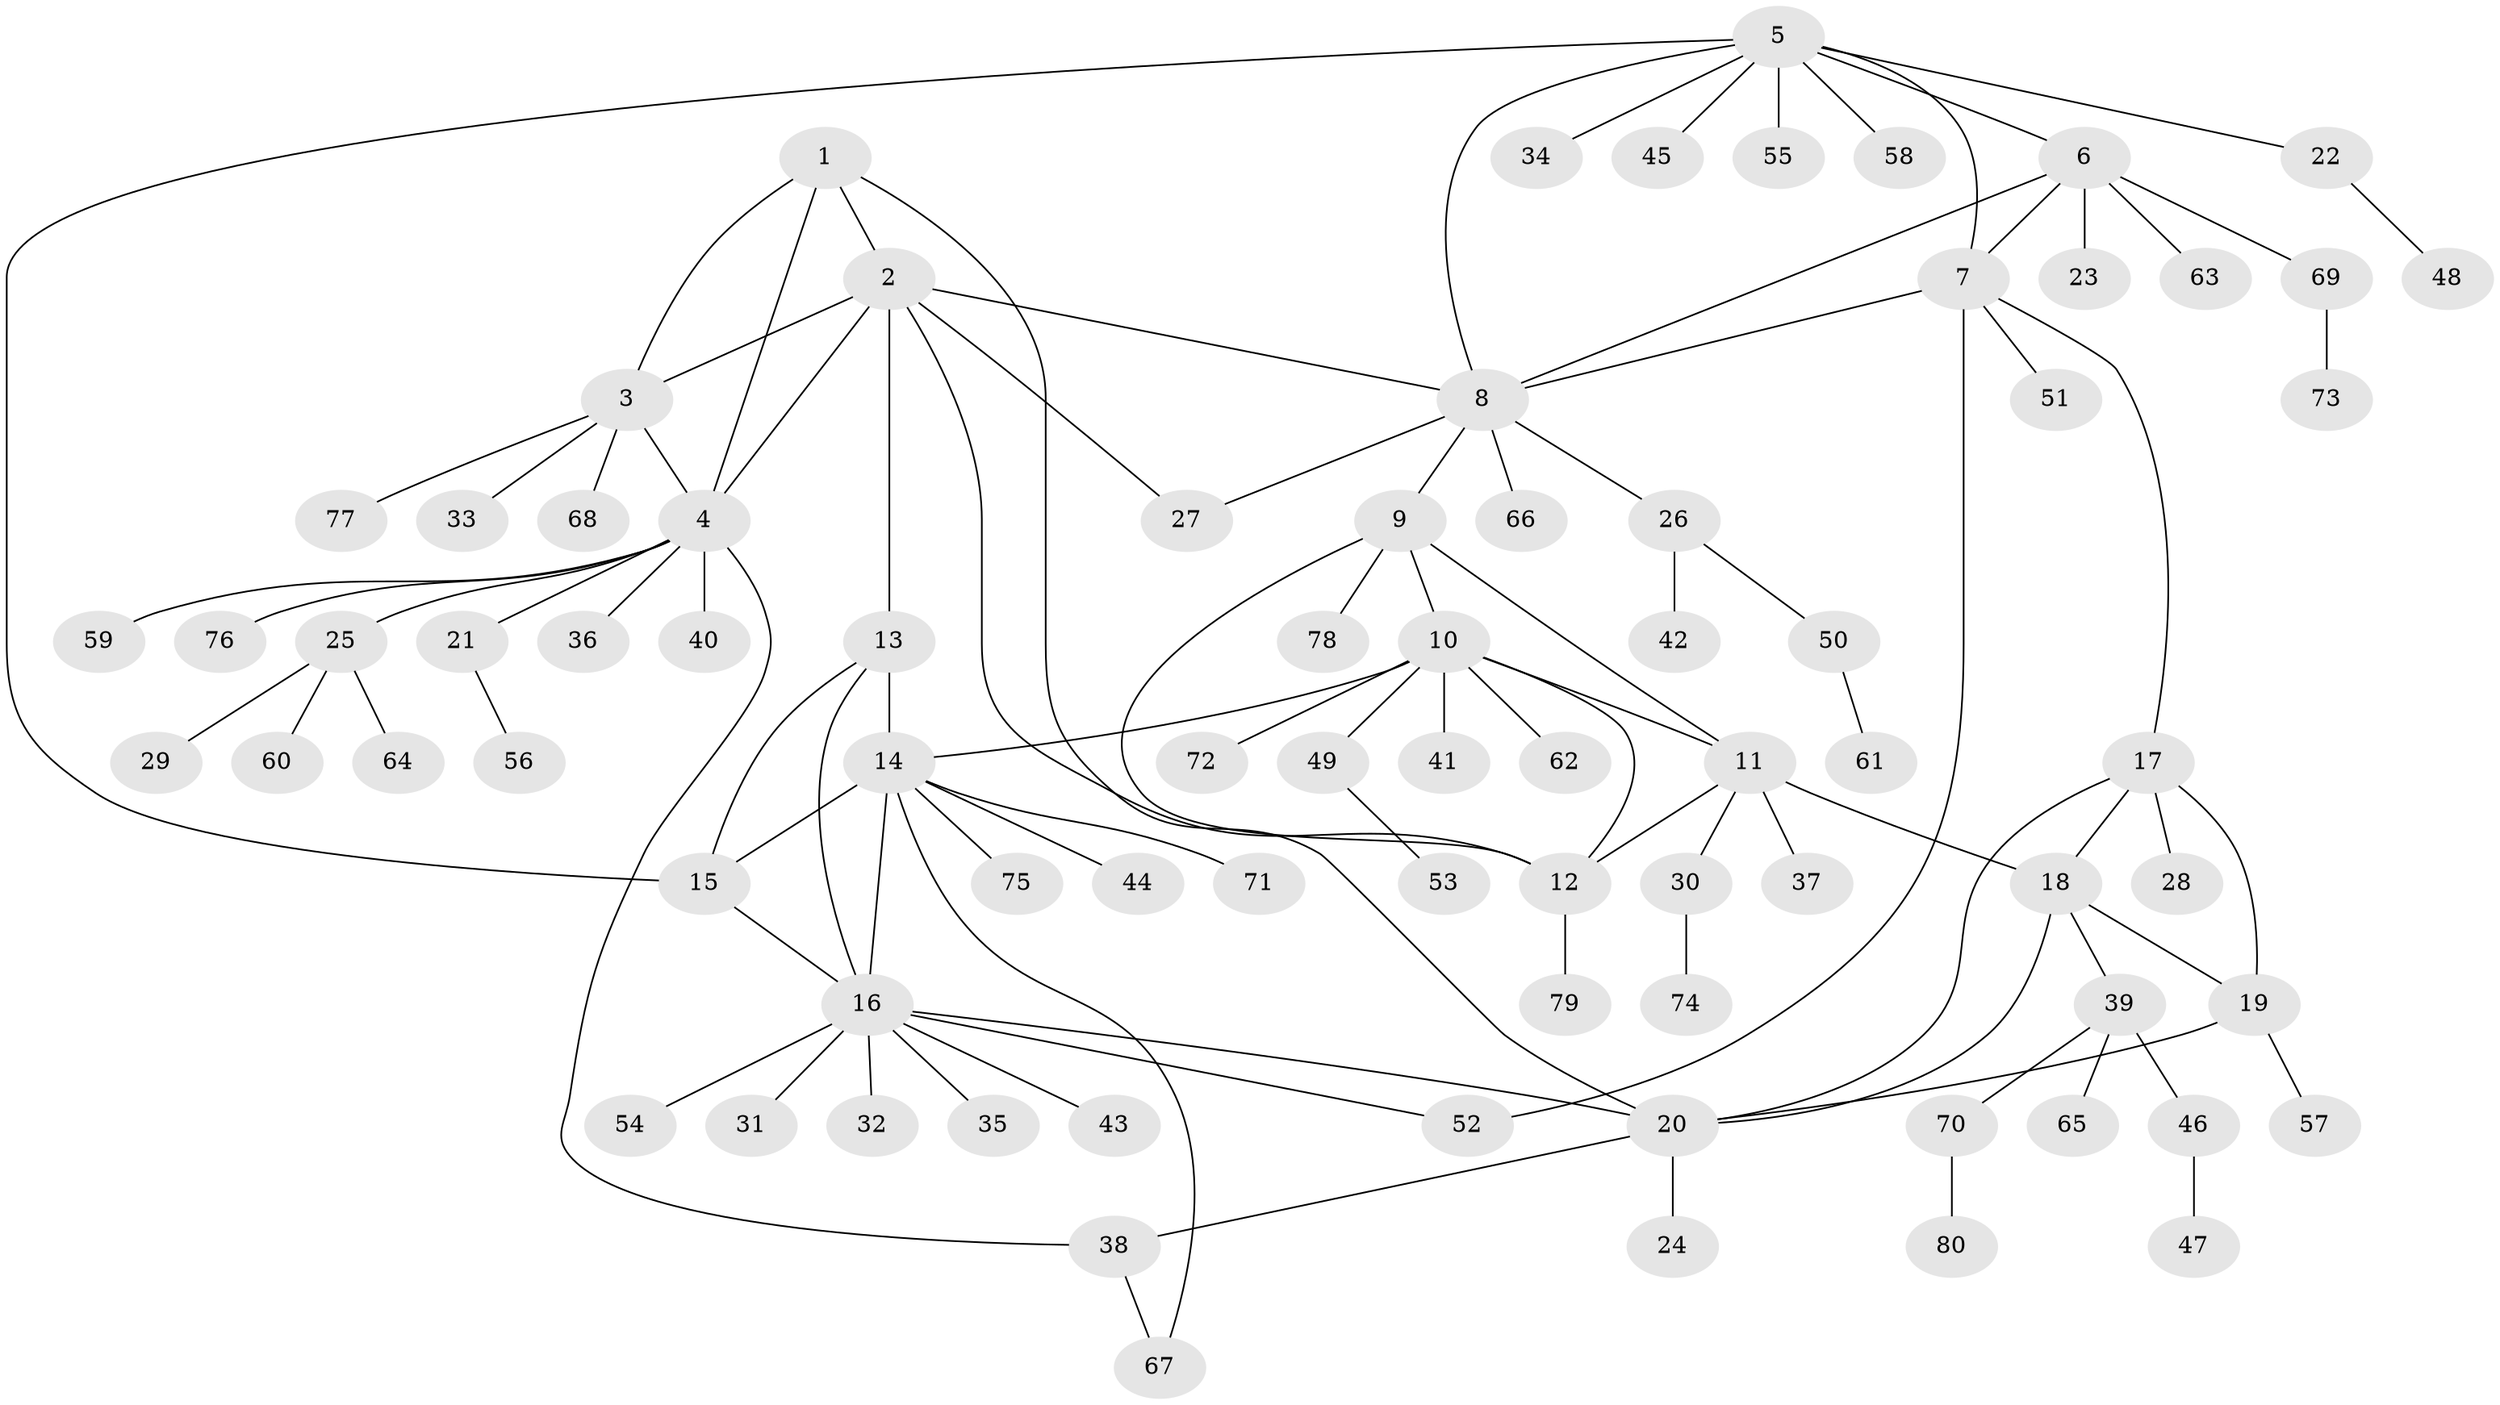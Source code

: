 // coarse degree distribution, {6: 0.041666666666666664, 8: 0.08333333333333333, 10: 0.041666666666666664, 4: 0.041666666666666664, 1: 0.75, 2: 0.041666666666666664}
// Generated by graph-tools (version 1.1) at 2025/19/03/04/25 18:19:31]
// undirected, 80 vertices, 104 edges
graph export_dot {
graph [start="1"]
  node [color=gray90,style=filled];
  1;
  2;
  3;
  4;
  5;
  6;
  7;
  8;
  9;
  10;
  11;
  12;
  13;
  14;
  15;
  16;
  17;
  18;
  19;
  20;
  21;
  22;
  23;
  24;
  25;
  26;
  27;
  28;
  29;
  30;
  31;
  32;
  33;
  34;
  35;
  36;
  37;
  38;
  39;
  40;
  41;
  42;
  43;
  44;
  45;
  46;
  47;
  48;
  49;
  50;
  51;
  52;
  53;
  54;
  55;
  56;
  57;
  58;
  59;
  60;
  61;
  62;
  63;
  64;
  65;
  66;
  67;
  68;
  69;
  70;
  71;
  72;
  73;
  74;
  75;
  76;
  77;
  78;
  79;
  80;
  1 -- 2;
  1 -- 3;
  1 -- 4;
  1 -- 20;
  2 -- 3;
  2 -- 4;
  2 -- 8;
  2 -- 12;
  2 -- 13;
  2 -- 27;
  3 -- 4;
  3 -- 33;
  3 -- 68;
  3 -- 77;
  4 -- 21;
  4 -- 25;
  4 -- 36;
  4 -- 38;
  4 -- 40;
  4 -- 59;
  4 -- 76;
  5 -- 6;
  5 -- 7;
  5 -- 8;
  5 -- 15;
  5 -- 22;
  5 -- 34;
  5 -- 45;
  5 -- 55;
  5 -- 58;
  6 -- 7;
  6 -- 8;
  6 -- 23;
  6 -- 63;
  6 -- 69;
  7 -- 8;
  7 -- 17;
  7 -- 51;
  7 -- 52;
  8 -- 9;
  8 -- 26;
  8 -- 27;
  8 -- 66;
  9 -- 10;
  9 -- 11;
  9 -- 12;
  9 -- 78;
  10 -- 11;
  10 -- 12;
  10 -- 14;
  10 -- 41;
  10 -- 49;
  10 -- 62;
  10 -- 72;
  11 -- 12;
  11 -- 18;
  11 -- 30;
  11 -- 37;
  12 -- 79;
  13 -- 14;
  13 -- 15;
  13 -- 16;
  14 -- 15;
  14 -- 16;
  14 -- 44;
  14 -- 67;
  14 -- 71;
  14 -- 75;
  15 -- 16;
  16 -- 20;
  16 -- 31;
  16 -- 32;
  16 -- 35;
  16 -- 43;
  16 -- 52;
  16 -- 54;
  17 -- 18;
  17 -- 19;
  17 -- 20;
  17 -- 28;
  18 -- 19;
  18 -- 20;
  18 -- 39;
  19 -- 20;
  19 -- 57;
  20 -- 24;
  20 -- 38;
  21 -- 56;
  22 -- 48;
  25 -- 29;
  25 -- 60;
  25 -- 64;
  26 -- 42;
  26 -- 50;
  30 -- 74;
  38 -- 67;
  39 -- 46;
  39 -- 65;
  39 -- 70;
  46 -- 47;
  49 -- 53;
  50 -- 61;
  69 -- 73;
  70 -- 80;
}
